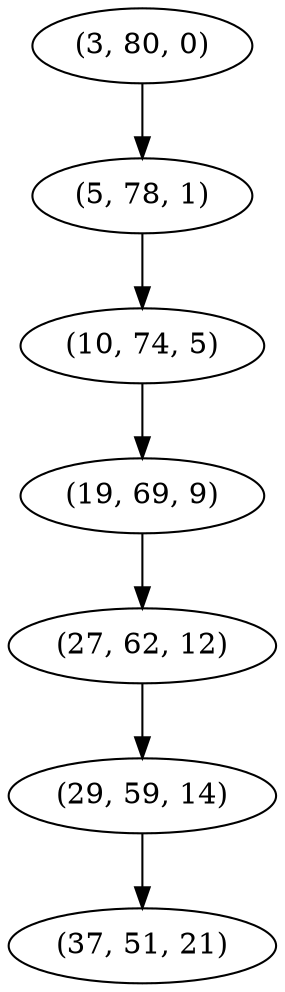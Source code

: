 digraph tree {
    "(3, 80, 0)";
    "(5, 78, 1)";
    "(10, 74, 5)";
    "(19, 69, 9)";
    "(27, 62, 12)";
    "(29, 59, 14)";
    "(37, 51, 21)";
    "(3, 80, 0)" -> "(5, 78, 1)";
    "(5, 78, 1)" -> "(10, 74, 5)";
    "(10, 74, 5)" -> "(19, 69, 9)";
    "(19, 69, 9)" -> "(27, 62, 12)";
    "(27, 62, 12)" -> "(29, 59, 14)";
    "(29, 59, 14)" -> "(37, 51, 21)";
}
